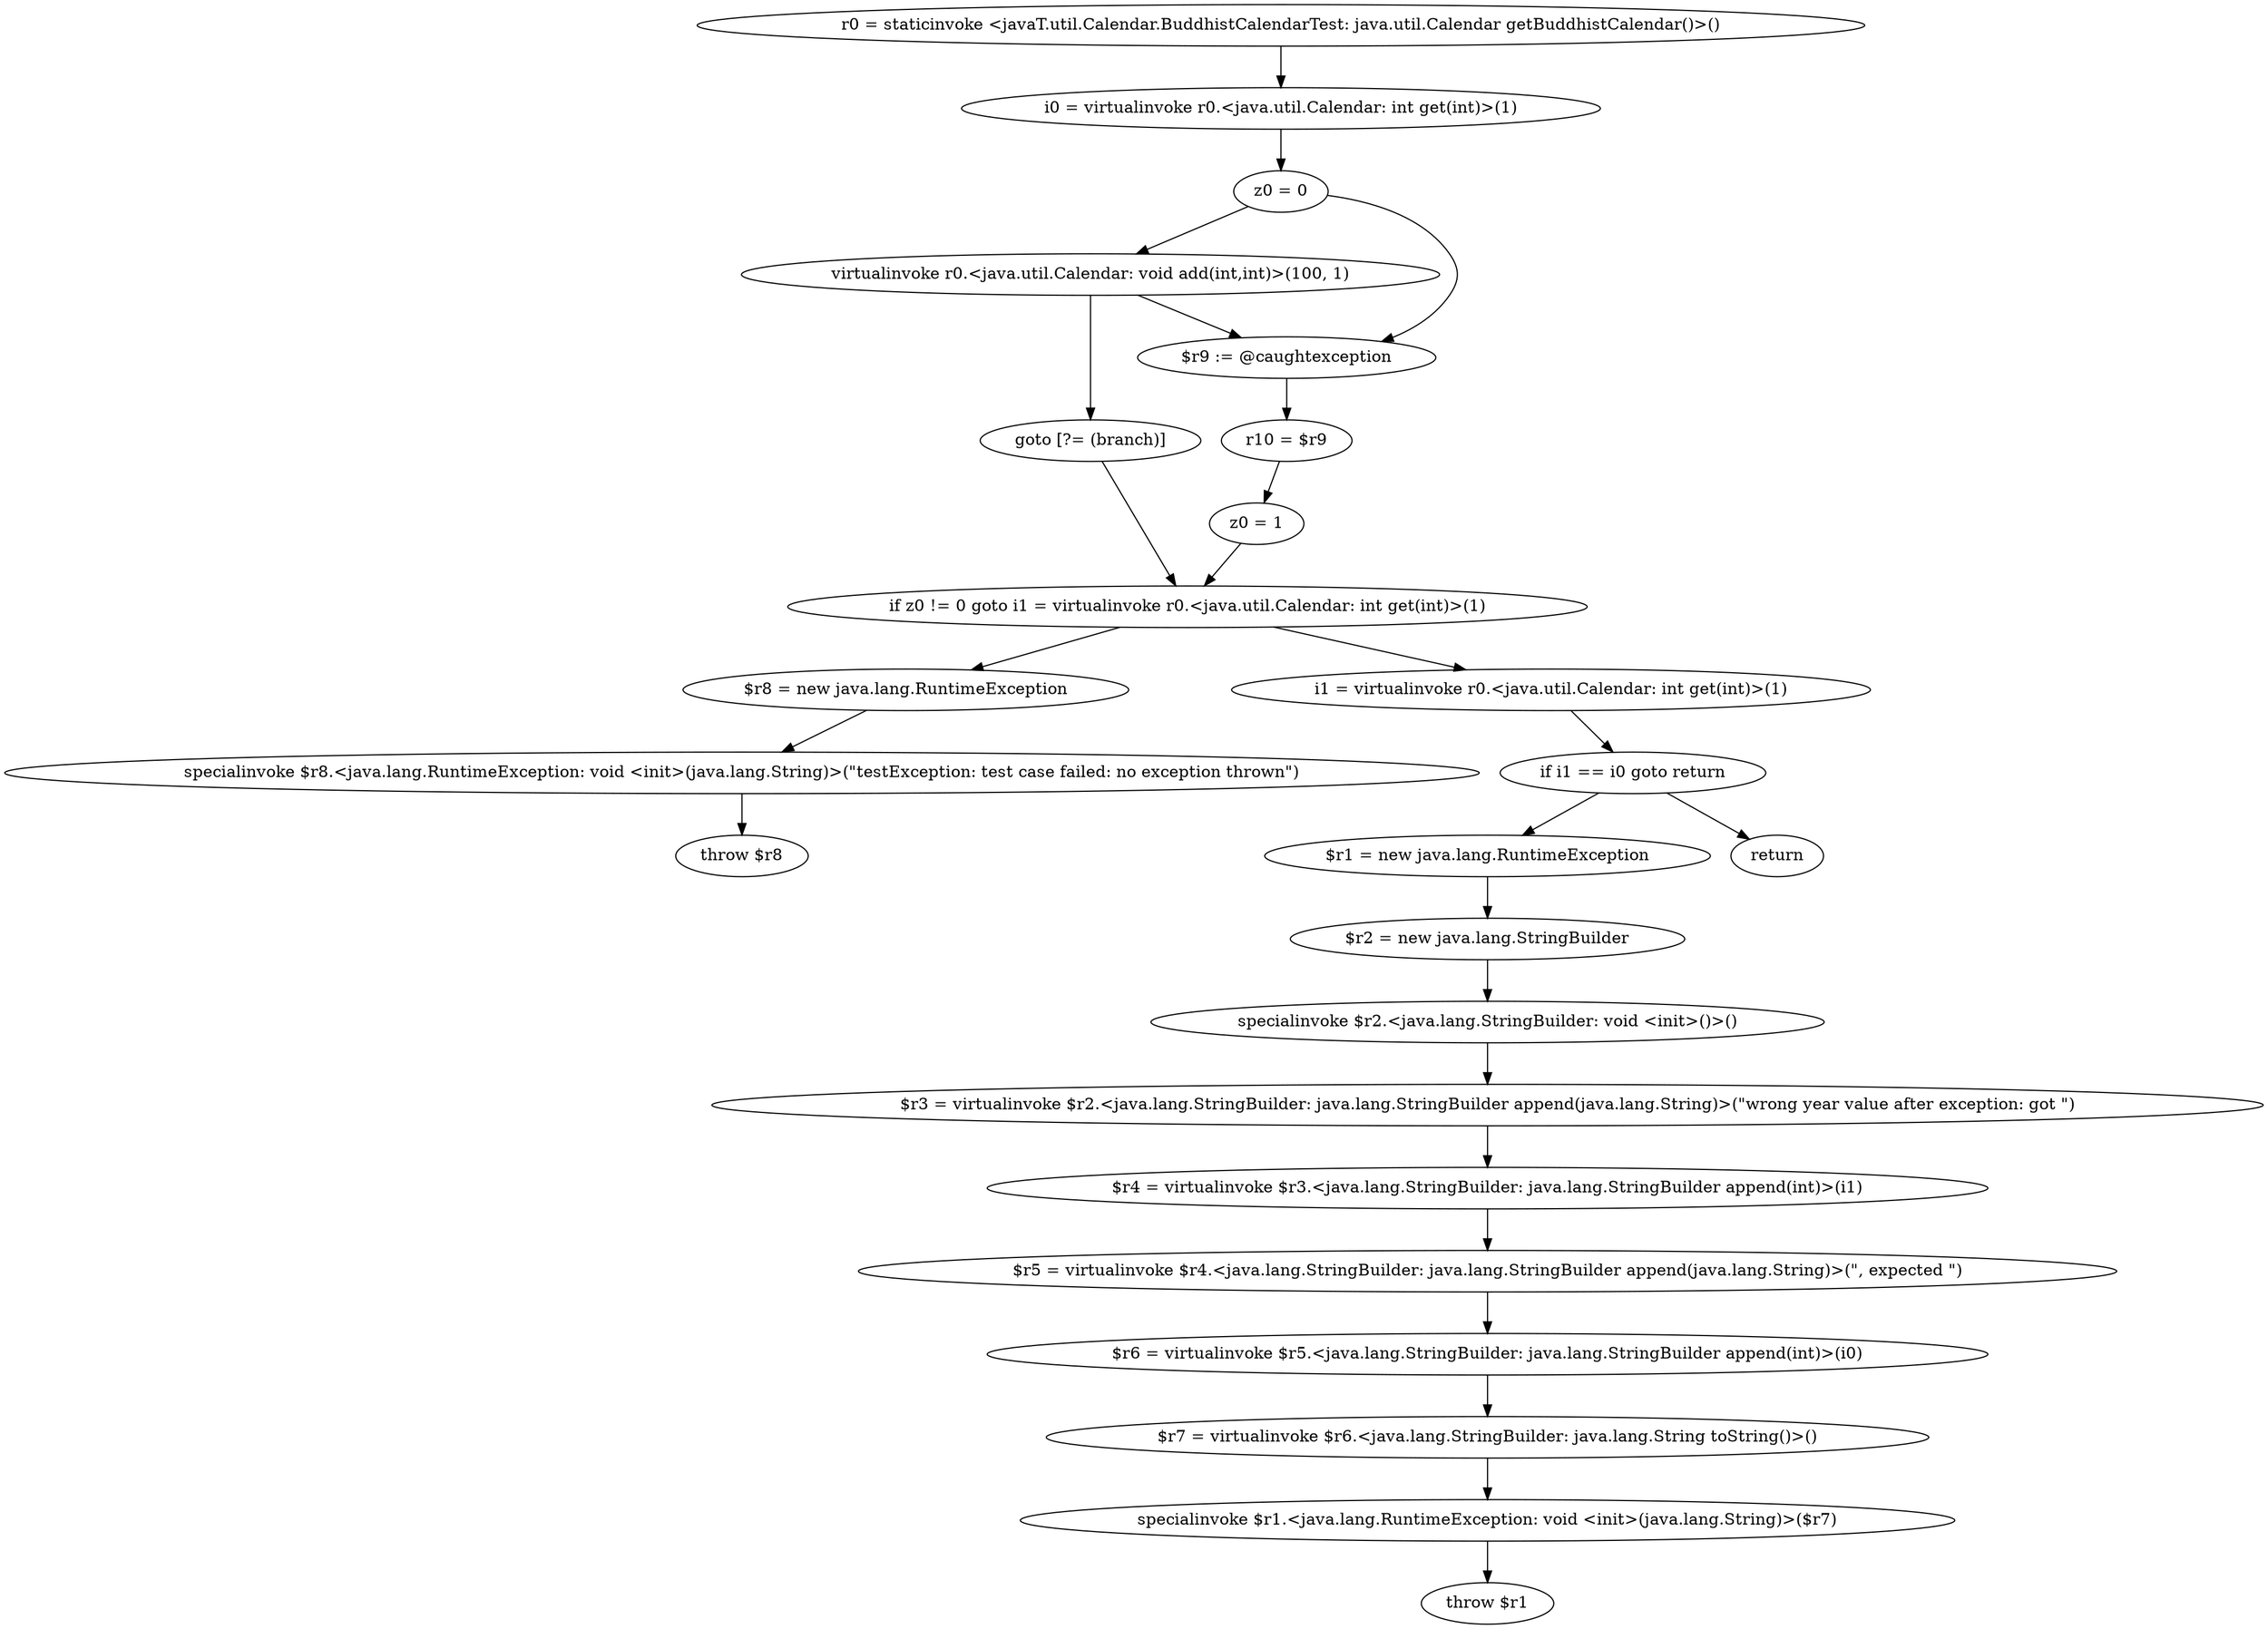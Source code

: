 digraph "unitGraph" {
    "r0 = staticinvoke <javaT.util.Calendar.BuddhistCalendarTest: java.util.Calendar getBuddhistCalendar()>()"
    "i0 = virtualinvoke r0.<java.util.Calendar: int get(int)>(1)"
    "z0 = 0"
    "virtualinvoke r0.<java.util.Calendar: void add(int,int)>(100, 1)"
    "goto [?= (branch)]"
    "$r9 := @caughtexception"
    "r10 = $r9"
    "z0 = 1"
    "if z0 != 0 goto i1 = virtualinvoke r0.<java.util.Calendar: int get(int)>(1)"
    "$r8 = new java.lang.RuntimeException"
    "specialinvoke $r8.<java.lang.RuntimeException: void <init>(java.lang.String)>(\"testException: test case failed: no exception thrown\")"
    "throw $r8"
    "i1 = virtualinvoke r0.<java.util.Calendar: int get(int)>(1)"
    "if i1 == i0 goto return"
    "$r1 = new java.lang.RuntimeException"
    "$r2 = new java.lang.StringBuilder"
    "specialinvoke $r2.<java.lang.StringBuilder: void <init>()>()"
    "$r3 = virtualinvoke $r2.<java.lang.StringBuilder: java.lang.StringBuilder append(java.lang.String)>(\"wrong year value after exception: got \")"
    "$r4 = virtualinvoke $r3.<java.lang.StringBuilder: java.lang.StringBuilder append(int)>(i1)"
    "$r5 = virtualinvoke $r4.<java.lang.StringBuilder: java.lang.StringBuilder append(java.lang.String)>(\", expected \")"
    "$r6 = virtualinvoke $r5.<java.lang.StringBuilder: java.lang.StringBuilder append(int)>(i0)"
    "$r7 = virtualinvoke $r6.<java.lang.StringBuilder: java.lang.String toString()>()"
    "specialinvoke $r1.<java.lang.RuntimeException: void <init>(java.lang.String)>($r7)"
    "throw $r1"
    "return"
    "r0 = staticinvoke <javaT.util.Calendar.BuddhistCalendarTest: java.util.Calendar getBuddhistCalendar()>()"->"i0 = virtualinvoke r0.<java.util.Calendar: int get(int)>(1)";
    "i0 = virtualinvoke r0.<java.util.Calendar: int get(int)>(1)"->"z0 = 0";
    "z0 = 0"->"virtualinvoke r0.<java.util.Calendar: void add(int,int)>(100, 1)";
    "z0 = 0"->"$r9 := @caughtexception";
    "virtualinvoke r0.<java.util.Calendar: void add(int,int)>(100, 1)"->"goto [?= (branch)]";
    "virtualinvoke r0.<java.util.Calendar: void add(int,int)>(100, 1)"->"$r9 := @caughtexception";
    "goto [?= (branch)]"->"if z0 != 0 goto i1 = virtualinvoke r0.<java.util.Calendar: int get(int)>(1)";
    "$r9 := @caughtexception"->"r10 = $r9";
    "r10 = $r9"->"z0 = 1";
    "z0 = 1"->"if z0 != 0 goto i1 = virtualinvoke r0.<java.util.Calendar: int get(int)>(1)";
    "if z0 != 0 goto i1 = virtualinvoke r0.<java.util.Calendar: int get(int)>(1)"->"$r8 = new java.lang.RuntimeException";
    "if z0 != 0 goto i1 = virtualinvoke r0.<java.util.Calendar: int get(int)>(1)"->"i1 = virtualinvoke r0.<java.util.Calendar: int get(int)>(1)";
    "$r8 = new java.lang.RuntimeException"->"specialinvoke $r8.<java.lang.RuntimeException: void <init>(java.lang.String)>(\"testException: test case failed: no exception thrown\")";
    "specialinvoke $r8.<java.lang.RuntimeException: void <init>(java.lang.String)>(\"testException: test case failed: no exception thrown\")"->"throw $r8";
    "i1 = virtualinvoke r0.<java.util.Calendar: int get(int)>(1)"->"if i1 == i0 goto return";
    "if i1 == i0 goto return"->"$r1 = new java.lang.RuntimeException";
    "if i1 == i0 goto return"->"return";
    "$r1 = new java.lang.RuntimeException"->"$r2 = new java.lang.StringBuilder";
    "$r2 = new java.lang.StringBuilder"->"specialinvoke $r2.<java.lang.StringBuilder: void <init>()>()";
    "specialinvoke $r2.<java.lang.StringBuilder: void <init>()>()"->"$r3 = virtualinvoke $r2.<java.lang.StringBuilder: java.lang.StringBuilder append(java.lang.String)>(\"wrong year value after exception: got \")";
    "$r3 = virtualinvoke $r2.<java.lang.StringBuilder: java.lang.StringBuilder append(java.lang.String)>(\"wrong year value after exception: got \")"->"$r4 = virtualinvoke $r3.<java.lang.StringBuilder: java.lang.StringBuilder append(int)>(i1)";
    "$r4 = virtualinvoke $r3.<java.lang.StringBuilder: java.lang.StringBuilder append(int)>(i1)"->"$r5 = virtualinvoke $r4.<java.lang.StringBuilder: java.lang.StringBuilder append(java.lang.String)>(\", expected \")";
    "$r5 = virtualinvoke $r4.<java.lang.StringBuilder: java.lang.StringBuilder append(java.lang.String)>(\", expected \")"->"$r6 = virtualinvoke $r5.<java.lang.StringBuilder: java.lang.StringBuilder append(int)>(i0)";
    "$r6 = virtualinvoke $r5.<java.lang.StringBuilder: java.lang.StringBuilder append(int)>(i0)"->"$r7 = virtualinvoke $r6.<java.lang.StringBuilder: java.lang.String toString()>()";
    "$r7 = virtualinvoke $r6.<java.lang.StringBuilder: java.lang.String toString()>()"->"specialinvoke $r1.<java.lang.RuntimeException: void <init>(java.lang.String)>($r7)";
    "specialinvoke $r1.<java.lang.RuntimeException: void <init>(java.lang.String)>($r7)"->"throw $r1";
}
